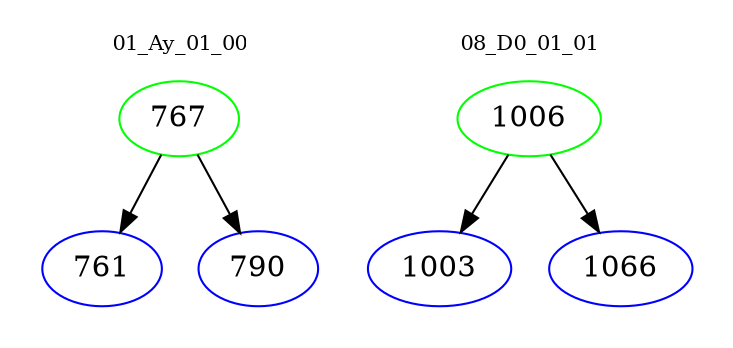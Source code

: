 digraph{
subgraph cluster_0 {
color = white
label = "01_Ay_01_00";
fontsize=10;
T0_767 [label="767", color="green"]
T0_767 -> T0_761 [color="black"]
T0_761 [label="761", color="blue"]
T0_767 -> T0_790 [color="black"]
T0_790 [label="790", color="blue"]
}
subgraph cluster_1 {
color = white
label = "08_D0_01_01";
fontsize=10;
T1_1006 [label="1006", color="green"]
T1_1006 -> T1_1003 [color="black"]
T1_1003 [label="1003", color="blue"]
T1_1006 -> T1_1066 [color="black"]
T1_1066 [label="1066", color="blue"]
}
}

